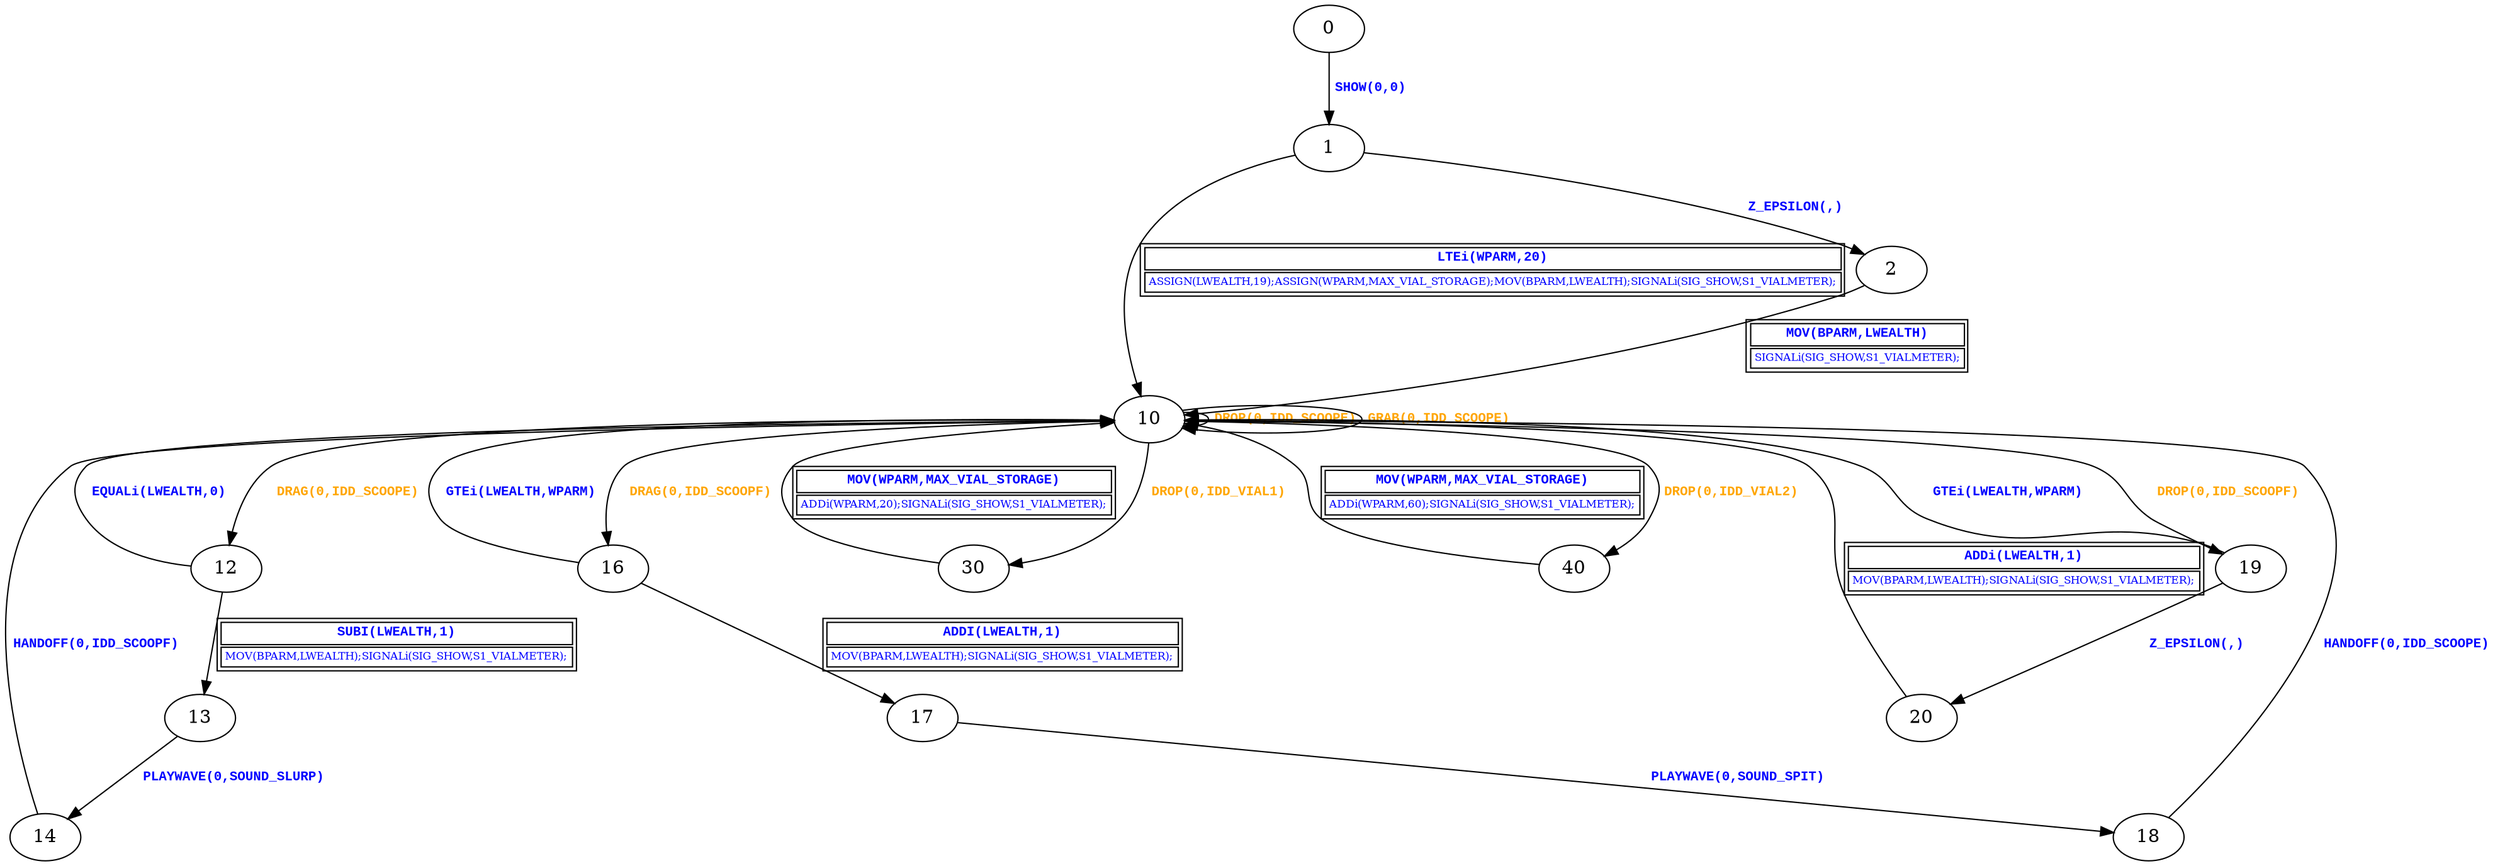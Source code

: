 digraph {
 node [shape=oval];
"0" -> "1"[fontcolor=blue, label=< <table border="0"><tr><td><font face="Courier New" point-size="10"><b>SHOW(0,0)<br align="left"/></b></font></td></tr>
</table>>];
"1" -> "10"[fontcolor=blue, label=< <table border="1"><tr><td><font face="Courier New" point-size="10"><b>LTEi(WPARM,20)<br align="left"/></b></font></td></tr>
<tr><td><font point-size="8" color ="blue">ASSIGN(LWEALTH,19);ASSIGN(WPARM,MAX_VIAL_STORAGE);MOV(BPARM,LWEALTH);SIGNALi(SIG_SHOW,S1_VIALMETER);<br align="left"/></font></td></tr></table>>];
"1" -> "2"[fontcolor=blue, label=< <table border="0"><tr><td><font face="Courier New" point-size="10"><b>Z_EPSILON(,)<br align="left"/></b></font></td></tr>
</table>>];
"10" -> "12"[fontcolor=orange, label=< <table border="0"><tr><td><font face="Courier New" point-size="10"><b>DRAG(0,IDD_SCOOPE)<br align="left"/></b></font></td></tr>
</table>>];
"10" -> "16"[fontcolor=orange, label=< <table border="0"><tr><td><font face="Courier New" point-size="10"><b>DRAG(0,IDD_SCOOPF)<br align="left"/></b></font></td></tr>
</table>>];
"10" -> "10"[fontcolor=orange, label=< <table border="0"><tr><td><font face="Courier New" point-size="10"><b>DROP(0,IDD_SCOOPE)<br align="left"/></b></font></td></tr>
</table>>];
"10" -> "19"[fontcolor=orange, label=< <table border="0"><tr><td><font face="Courier New" point-size="10"><b>DROP(0,IDD_SCOOPF)<br align="left"/></b></font></td></tr>
</table>>];
"10" -> "30"[fontcolor=orange, label=< <table border="0"><tr><td><font face="Courier New" point-size="10"><b>DROP(0,IDD_VIAL1)<br align="left"/></b></font></td></tr>
</table>>];
"10" -> "40"[fontcolor=orange, label=< <table border="0"><tr><td><font face="Courier New" point-size="10"><b>DROP(0,IDD_VIAL2)<br align="left"/></b></font></td></tr>
</table>>];
"10" -> "10"[fontcolor=orange, label=< <table border="0"><tr><td><font face="Courier New" point-size="10"><b>GRAB(0,IDD_SCOOPE)<br align="left"/></b></font></td></tr>
</table>>];
"12" -> "10"[fontcolor=blue, label=< <table border="0"><tr><td><font face="Courier New" point-size="10"><b>EQUALi(LWEALTH,0)<br align="left"/></b></font></td></tr>
</table>>];
"12" -> "13"[fontcolor=blue, label=< <table border="1"><tr><td><font face="Courier New" point-size="10"><b>SUBI(LWEALTH,1)<br align="left"/></b></font></td></tr>
<tr><td><font point-size="8" color ="blue">MOV(BPARM,LWEALTH);SIGNALi(SIG_SHOW,S1_VIALMETER);<br align="left"/></font></td></tr></table>>];
"13" -> "14"[fontcolor=blue, label=< <table border="0"><tr><td><font face="Courier New" point-size="10"><b>PLAYWAVE(0,SOUND_SLURP)<br align="left"/></b></font></td></tr>
</table>>];
"14" -> "10"[fontcolor=blue, label=< <table border="0"><tr><td><font face="Courier New" point-size="10"><b>HANDOFF(0,IDD_SCOOPF)<br align="left"/></b></font></td></tr>
</table>>];
"16" -> "17"[fontcolor=blue, label=< <table border="1"><tr><td><font face="Courier New" point-size="10"><b>ADDI(LWEALTH,1)<br align="left"/></b></font></td></tr>
<tr><td><font point-size="8" color ="blue">MOV(BPARM,LWEALTH);SIGNALi(SIG_SHOW,S1_VIALMETER);<br align="left"/></font></td></tr></table>>];
"16" -> "10"[fontcolor=blue, label=< <table border="0"><tr><td><font face="Courier New" point-size="10"><b>GTEi(LWEALTH,WPARM)<br align="left"/></b></font></td></tr>
</table>>];
"17" -> "18"[fontcolor=blue, label=< <table border="0"><tr><td><font face="Courier New" point-size="10"><b>PLAYWAVE(0,SOUND_SPIT)<br align="left"/></b></font></td></tr>
</table>>];
"18" -> "10"[fontcolor=blue, label=< <table border="0"><tr><td><font face="Courier New" point-size="10"><b>HANDOFF(0,IDD_SCOOPE)<br align="left"/></b></font></td></tr>
</table>>];
"19" -> "10"[fontcolor=blue, label=< <table border="0"><tr><td><font face="Courier New" point-size="10"><b>GTEi(LWEALTH,WPARM)<br align="left"/></b></font></td></tr>
</table>>];
"19" -> "20"[fontcolor=blue, label=< <table border="0"><tr><td><font face="Courier New" point-size="10"><b>Z_EPSILON(,)<br align="left"/></b></font></td></tr>
</table>>];
"2" -> "10"[fontcolor=blue, label=< <table border="1"><tr><td><font face="Courier New" point-size="10"><b>MOV(BPARM,LWEALTH)<br align="left"/></b></font></td></tr>
<tr><td><font point-size="8" color ="blue">SIGNALi(SIG_SHOW,S1_VIALMETER);<br align="left"/></font></td></tr></table>>];
"20" -> "10"[fontcolor=blue, label=< <table border="1"><tr><td><font face="Courier New" point-size="10"><b>ADDi(LWEALTH,1)<br align="left"/></b></font></td></tr>
<tr><td><font point-size="8" color ="blue">MOV(BPARM,LWEALTH);SIGNALi(SIG_SHOW,S1_VIALMETER);<br align="left"/></font></td></tr></table>>];
"30" -> "10"[fontcolor=blue, label=< <table border="1"><tr><td><font face="Courier New" point-size="10"><b>MOV(WPARM,MAX_VIAL_STORAGE)<br align="left"/></b></font></td></tr>
<tr><td><font point-size="8" color ="blue">ADDi(WPARM,20);SIGNALi(SIG_SHOW,S1_VIALMETER);<br align="left"/></font></td></tr></table>>];
"40" -> "10"[fontcolor=blue, label=< <table border="1"><tr><td><font face="Courier New" point-size="10"><b>MOV(WPARM,MAX_VIAL_STORAGE)<br align="left"/></b></font></td></tr>
<tr><td><font point-size="8" color ="blue">ADDi(WPARM,60);SIGNALi(SIG_SHOW,S1_VIALMETER);<br align="left"/></font></td></tr></table>>];
}
